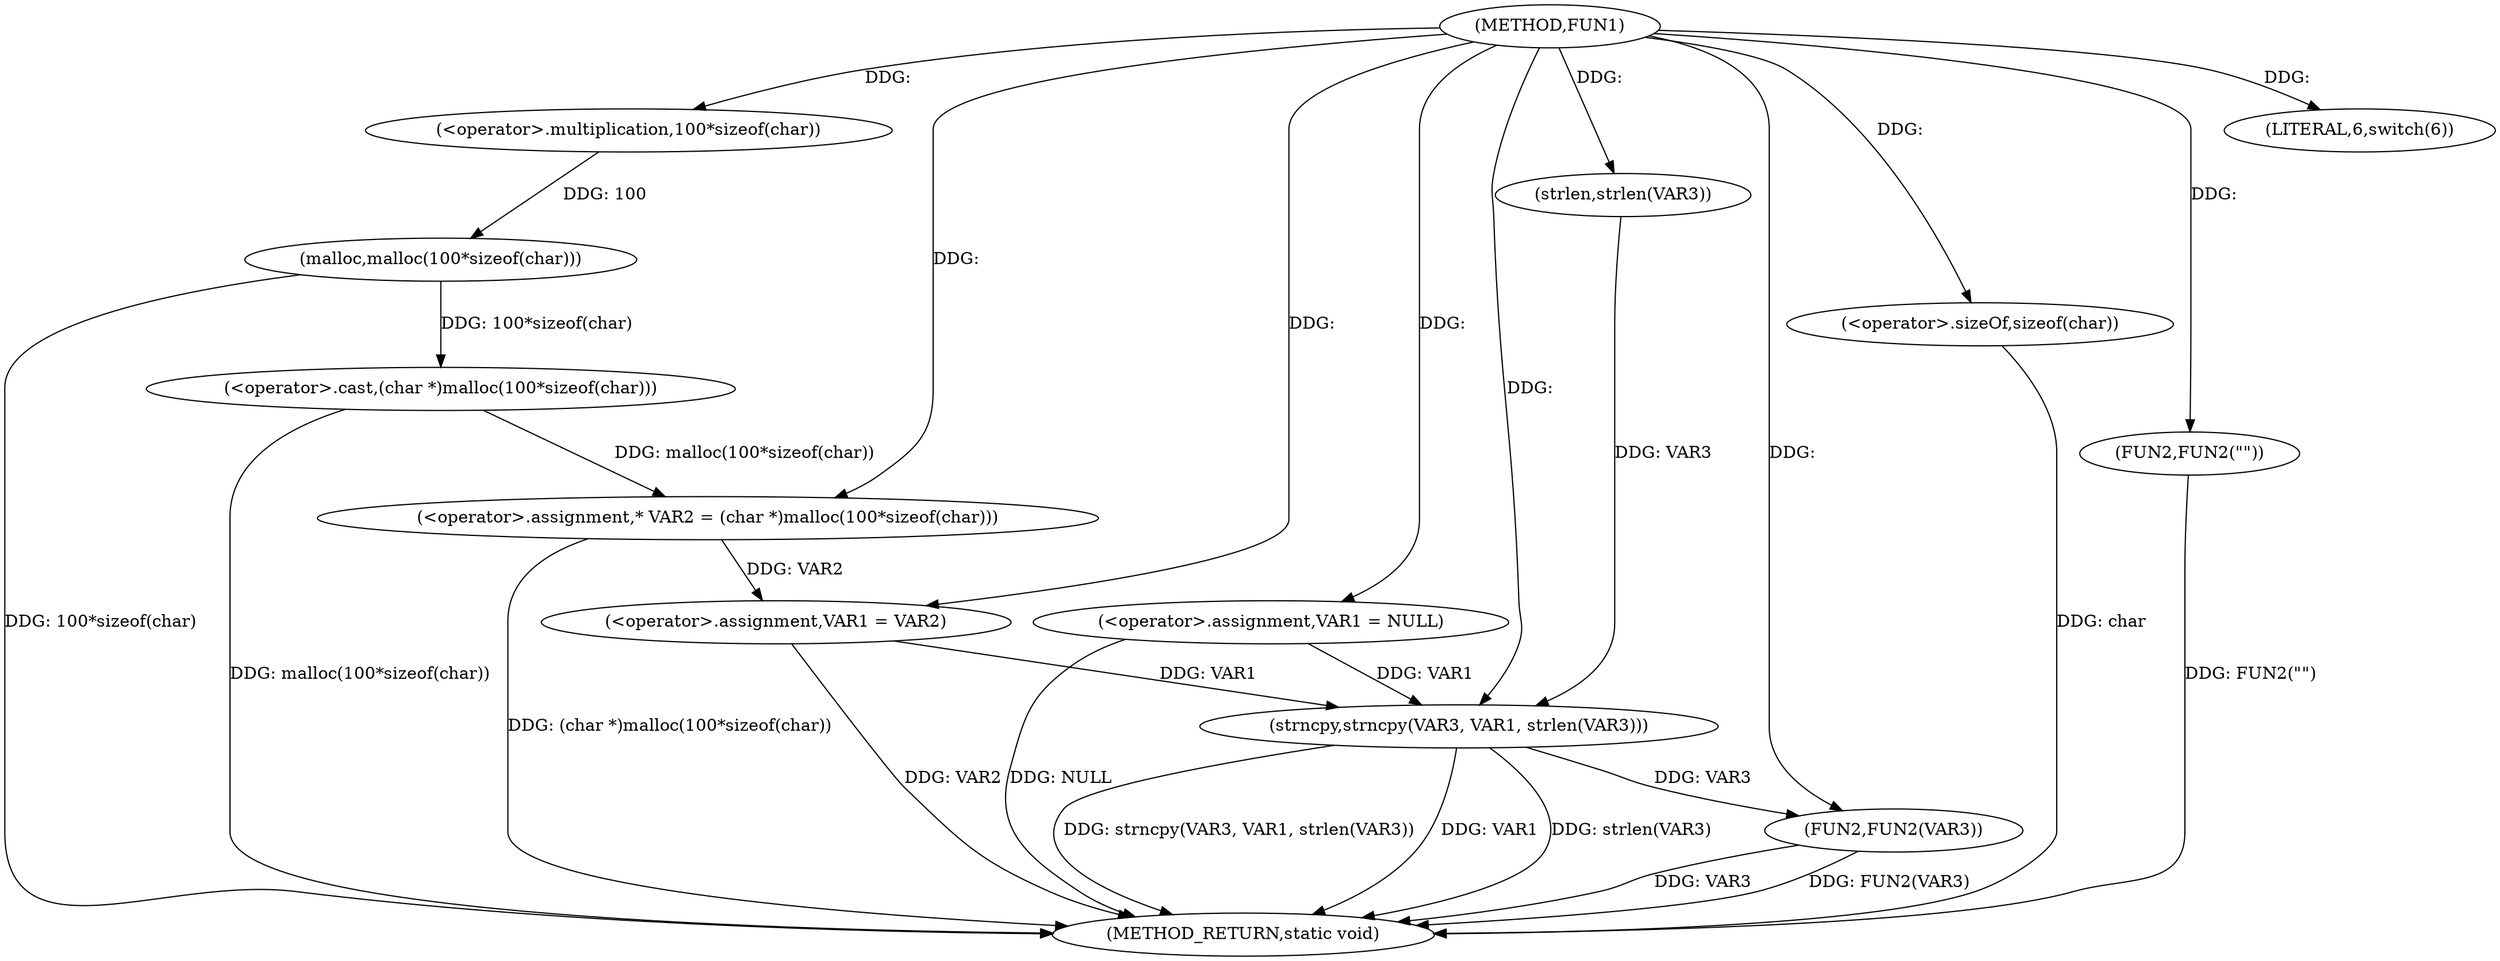 digraph FUN1 {  
"1000100" [label = "(METHOD,FUN1)" ]
"1000138" [label = "(METHOD_RETURN,static void)" ]
"1000103" [label = "(<operator>.assignment,VAR1 = NULL)" ]
"1000107" [label = "(LITERAL,6,switch(6))" ]
"1000112" [label = "(<operator>.assignment,* VAR2 = (char *)malloc(100*sizeof(char)))" ]
"1000114" [label = "(<operator>.cast,(char *)malloc(100*sizeof(char)))" ]
"1000116" [label = "(malloc,malloc(100*sizeof(char)))" ]
"1000117" [label = "(<operator>.multiplication,100*sizeof(char))" ]
"1000119" [label = "(<operator>.sizeOf,sizeof(char))" ]
"1000121" [label = "(<operator>.assignment,VAR1 = VAR2)" ]
"1000126" [label = "(FUN2,FUN2(\"\"))" ]
"1000131" [label = "(strncpy,strncpy(VAR3, VAR1, strlen(VAR3)))" ]
"1000134" [label = "(strlen,strlen(VAR3))" ]
"1000136" [label = "(FUN2,FUN2(VAR3))" ]
  "1000116" -> "1000138"  [ label = "DDG: 100*sizeof(char)"] 
  "1000126" -> "1000138"  [ label = "DDG: FUN2(\"\")"] 
  "1000103" -> "1000138"  [ label = "DDG: NULL"] 
  "1000112" -> "1000138"  [ label = "DDG: (char *)malloc(100*sizeof(char))"] 
  "1000121" -> "1000138"  [ label = "DDG: VAR2"] 
  "1000119" -> "1000138"  [ label = "DDG: char"] 
  "1000136" -> "1000138"  [ label = "DDG: FUN2(VAR3)"] 
  "1000114" -> "1000138"  [ label = "DDG: malloc(100*sizeof(char))"] 
  "1000136" -> "1000138"  [ label = "DDG: VAR3"] 
  "1000131" -> "1000138"  [ label = "DDG: strncpy(VAR3, VAR1, strlen(VAR3))"] 
  "1000131" -> "1000138"  [ label = "DDG: strlen(VAR3)"] 
  "1000131" -> "1000138"  [ label = "DDG: VAR1"] 
  "1000100" -> "1000103"  [ label = "DDG: "] 
  "1000100" -> "1000107"  [ label = "DDG: "] 
  "1000114" -> "1000112"  [ label = "DDG: malloc(100*sizeof(char))"] 
  "1000100" -> "1000112"  [ label = "DDG: "] 
  "1000116" -> "1000114"  [ label = "DDG: 100*sizeof(char)"] 
  "1000117" -> "1000116"  [ label = "DDG: 100"] 
  "1000100" -> "1000117"  [ label = "DDG: "] 
  "1000100" -> "1000119"  [ label = "DDG: "] 
  "1000112" -> "1000121"  [ label = "DDG: VAR2"] 
  "1000100" -> "1000121"  [ label = "DDG: "] 
  "1000100" -> "1000126"  [ label = "DDG: "] 
  "1000134" -> "1000131"  [ label = "DDG: VAR3"] 
  "1000100" -> "1000131"  [ label = "DDG: "] 
  "1000103" -> "1000131"  [ label = "DDG: VAR1"] 
  "1000121" -> "1000131"  [ label = "DDG: VAR1"] 
  "1000100" -> "1000134"  [ label = "DDG: "] 
  "1000131" -> "1000136"  [ label = "DDG: VAR3"] 
  "1000100" -> "1000136"  [ label = "DDG: "] 
}
